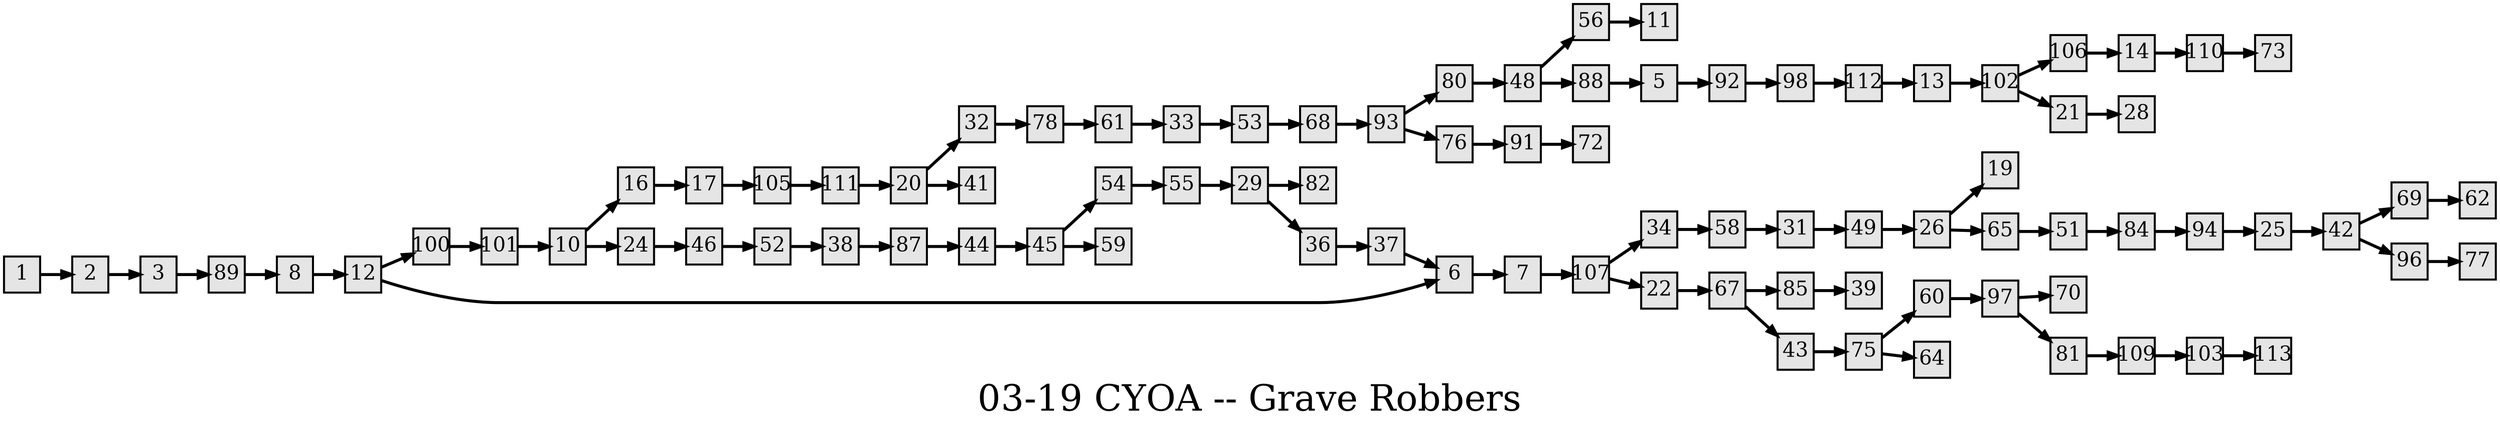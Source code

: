 digraph g{
  graph [ label="03-19 CYOA -- Grave Robbers" rankdir=LR, ordering=out, fontsize=36, nodesep="0.35", ranksep="0.45"];
  node  [shape=rect, penwidth=2, fontsize=20, style=filled, fillcolor=grey90, margin="0,0", labelfloat=true, regular=true, fixedsize=true];
  edge  [labelfloat=true, penwidth=3, fontsize=12];

  1 -> 2;
  2 -> 3;
  3 -> 89;
  5 -> 92;
  6 -> 7;
  7 -> 107;
  8 -> 12;
  10 -> 16;
  10 -> 24;
  12 -> 100;
  12 -> 6;
  13 -> 102;
  14 -> 110;
  16 -> 17;
  17 -> 105;
  20 -> 32;
  20 -> 41;
  21 -> 28;
  22 -> 67;
  24 -> 46;
  25 -> 42;
  26 -> 19;
  26 -> 65;
  29 -> 82;
  29 -> 36;
  31 -> 49;
  32 -> 78;
  33 -> 53;
  34 -> 58;
  36 -> 37;
  37 -> 6;
  38 -> 87;
  42 -> 69;
  42 -> 96;
  43 -> 75;
  44 -> 45;
  45 -> 54;
  45 -> 59;
  46 -> 52;
  48 -> 56;
  48 -> 88;
  49 -> 26;
  51 -> 84;
  52 -> 38;
  53 -> 68;
  54 -> 55;
  55 -> 29;
  56 -> 11;
  58 -> 31;
  60 -> 97;
  61 -> 33;
  65 -> 51;
  67 -> 85;
  67 -> 43;
  68 -> 93;
  69 -> 62;
  75 -> 60;
  75 -> 64;
  76 -> 91;
  78 -> 61;
  80 -> 48;
  81 -> 109;
  84 -> 94;
  85 -> 39;
  87 -> 44;
  88 -> 5;
  89 -> 8;
  91 -> 72;
  92 -> 98;
  93 -> 80;
  93 -> 76;
  94 -> 25;
  96 -> 77;
  97 -> 70;
  97 -> 81;
  98 -> 112;
  100 -> 101;
  101 -> 10;
  102 -> 106;
  102 -> 21;
  103 -> 113;
  105 -> 111;
  106 -> 14;
  107 -> 34;
  107 -> 22;
  109 -> 103;
  110 -> 73;
  111 -> 20;
  112 -> 13;

}

